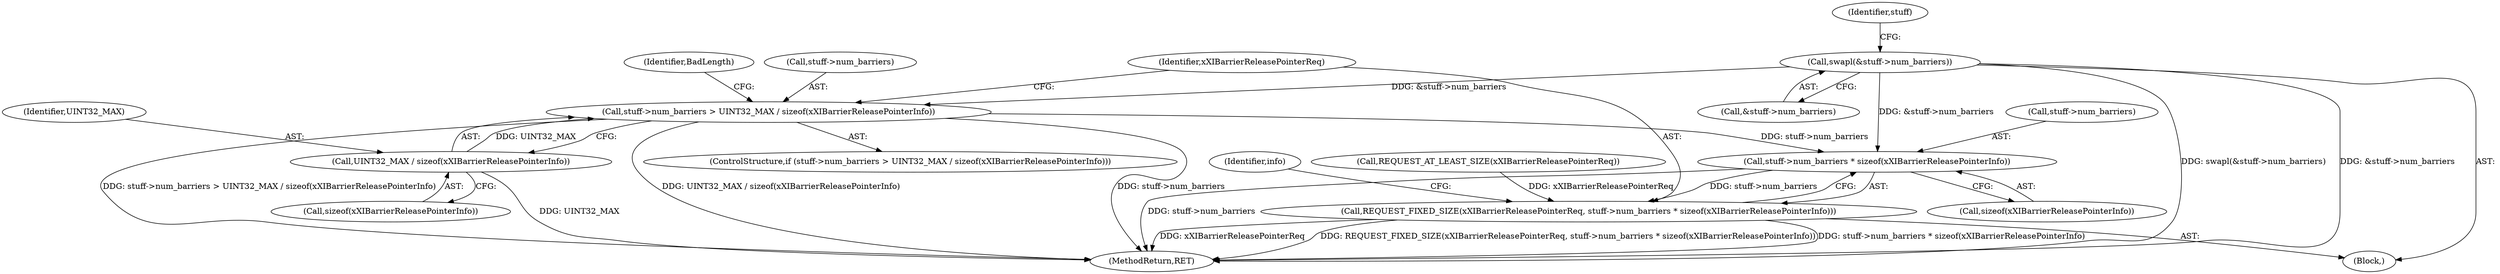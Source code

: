 digraph "0_xserver_d088e3c1286b548a58e62afdc70bb40981cdb9e8@API" {
"1000132" [label="(Call,stuff->num_barriers * sizeof(xXIBarrierReleasePointerInfo))"];
"1000114" [label="(Call,swapl(&stuff->num_barriers))"];
"1000120" [label="(Call,stuff->num_barriers > UINT32_MAX / sizeof(xXIBarrierReleasePointerInfo))"];
"1000124" [label="(Call,UINT32_MAX / sizeof(xXIBarrierReleasePointerInfo))"];
"1000130" [label="(Call,REQUEST_FIXED_SIZE(xXIBarrierReleasePointerReq, stuff->num_barriers * sizeof(xXIBarrierReleasePointerInfo)))"];
"1000139" [label="(Identifier,info)"];
"1000156" [label="(MethodReturn,RET)"];
"1000132" [label="(Call,stuff->num_barriers * sizeof(xXIBarrierReleasePointerInfo))"];
"1000120" [label="(Call,stuff->num_barriers > UINT32_MAX / sizeof(xXIBarrierReleasePointerInfo))"];
"1000115" [label="(Call,&stuff->num_barriers)"];
"1000119" [label="(ControlStructure,if (stuff->num_barriers > UINT32_MAX / sizeof(xXIBarrierReleasePointerInfo)))"];
"1000126" [label="(Call,sizeof(xXIBarrierReleasePointerInfo))"];
"1000112" [label="(Call,REQUEST_AT_LEAST_SIZE(xXIBarrierReleasePointerReq))"];
"1000136" [label="(Call,sizeof(xXIBarrierReleasePointerInfo))"];
"1000114" [label="(Call,swapl(&stuff->num_barriers))"];
"1000102" [label="(Block,)"];
"1000121" [label="(Call,stuff->num_barriers)"];
"1000133" [label="(Call,stuff->num_barriers)"];
"1000130" [label="(Call,REQUEST_FIXED_SIZE(xXIBarrierReleasePointerReq, stuff->num_barriers * sizeof(xXIBarrierReleasePointerInfo)))"];
"1000131" [label="(Identifier,xXIBarrierReleasePointerReq)"];
"1000125" [label="(Identifier,UINT32_MAX)"];
"1000129" [label="(Identifier,BadLength)"];
"1000124" [label="(Call,UINT32_MAX / sizeof(xXIBarrierReleasePointerInfo))"];
"1000122" [label="(Identifier,stuff)"];
"1000132" -> "1000130"  [label="AST: "];
"1000132" -> "1000136"  [label="CFG: "];
"1000133" -> "1000132"  [label="AST: "];
"1000136" -> "1000132"  [label="AST: "];
"1000130" -> "1000132"  [label="CFG: "];
"1000132" -> "1000156"  [label="DDG: stuff->num_barriers"];
"1000132" -> "1000130"  [label="DDG: stuff->num_barriers"];
"1000114" -> "1000132"  [label="DDG: &stuff->num_barriers"];
"1000120" -> "1000132"  [label="DDG: stuff->num_barriers"];
"1000114" -> "1000102"  [label="AST: "];
"1000114" -> "1000115"  [label="CFG: "];
"1000115" -> "1000114"  [label="AST: "];
"1000122" -> "1000114"  [label="CFG: "];
"1000114" -> "1000156"  [label="DDG: swapl(&stuff->num_barriers)"];
"1000114" -> "1000156"  [label="DDG: &stuff->num_barriers"];
"1000114" -> "1000120"  [label="DDG: &stuff->num_barriers"];
"1000120" -> "1000119"  [label="AST: "];
"1000120" -> "1000124"  [label="CFG: "];
"1000121" -> "1000120"  [label="AST: "];
"1000124" -> "1000120"  [label="AST: "];
"1000129" -> "1000120"  [label="CFG: "];
"1000131" -> "1000120"  [label="CFG: "];
"1000120" -> "1000156"  [label="DDG: stuff->num_barriers"];
"1000120" -> "1000156"  [label="DDG: stuff->num_barriers > UINT32_MAX / sizeof(xXIBarrierReleasePointerInfo)"];
"1000120" -> "1000156"  [label="DDG: UINT32_MAX / sizeof(xXIBarrierReleasePointerInfo)"];
"1000124" -> "1000120"  [label="DDG: UINT32_MAX"];
"1000124" -> "1000126"  [label="CFG: "];
"1000125" -> "1000124"  [label="AST: "];
"1000126" -> "1000124"  [label="AST: "];
"1000124" -> "1000156"  [label="DDG: UINT32_MAX"];
"1000130" -> "1000102"  [label="AST: "];
"1000131" -> "1000130"  [label="AST: "];
"1000139" -> "1000130"  [label="CFG: "];
"1000130" -> "1000156"  [label="DDG: REQUEST_FIXED_SIZE(xXIBarrierReleasePointerReq, stuff->num_barriers * sizeof(xXIBarrierReleasePointerInfo))"];
"1000130" -> "1000156"  [label="DDG: stuff->num_barriers * sizeof(xXIBarrierReleasePointerInfo)"];
"1000130" -> "1000156"  [label="DDG: xXIBarrierReleasePointerReq"];
"1000112" -> "1000130"  [label="DDG: xXIBarrierReleasePointerReq"];
}
